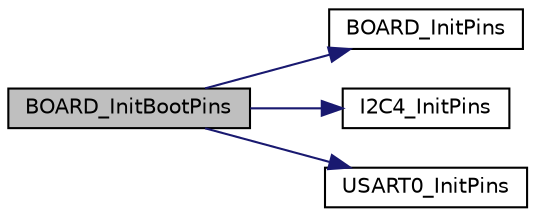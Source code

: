 digraph "BOARD_InitBootPins"
{
  edge [fontname="Helvetica",fontsize="10",labelfontname="Helvetica",labelfontsize="10"];
  node [fontname="Helvetica",fontsize="10",shape=record];
  rankdir="LR";
  Node0 [label="BOARD_InitBootPins",height=0.2,width=0.4,color="black", fillcolor="grey75", style="filled", fontcolor="black"];
  Node0 -> Node1 [color="midnightblue",fontsize="10",style="solid",fontname="Helvetica"];
  Node1 [label="BOARD_InitPins",height=0.2,width=0.4,color="black", fillcolor="white", style="filled",URL="$group__pin__mux.html#ga2c9fe54b6b84723fbaa590a6f4576966",tooltip="Configures pin routing and optionally pin electrical features. "];
  Node0 -> Node2 [color="midnightblue",fontsize="10",style="solid",fontname="Helvetica"];
  Node2 [label="I2C4_InitPins",height=0.2,width=0.4,color="black", fillcolor="white", style="filled",URL="$group__pin__mux.html#gae2e8278710172a56c82e957188208116",tooltip="Configures pin routing and optionally pin electrical features. "];
  Node0 -> Node3 [color="midnightblue",fontsize="10",style="solid",fontname="Helvetica"];
  Node3 [label="USART0_InitPins",height=0.2,width=0.4,color="black", fillcolor="white", style="filled",URL="$group__pin__mux.html#gabf7abc3762811400e69f8c4b0de63a16",tooltip="Configures pin routing and optionally pin electrical features. "];
}
